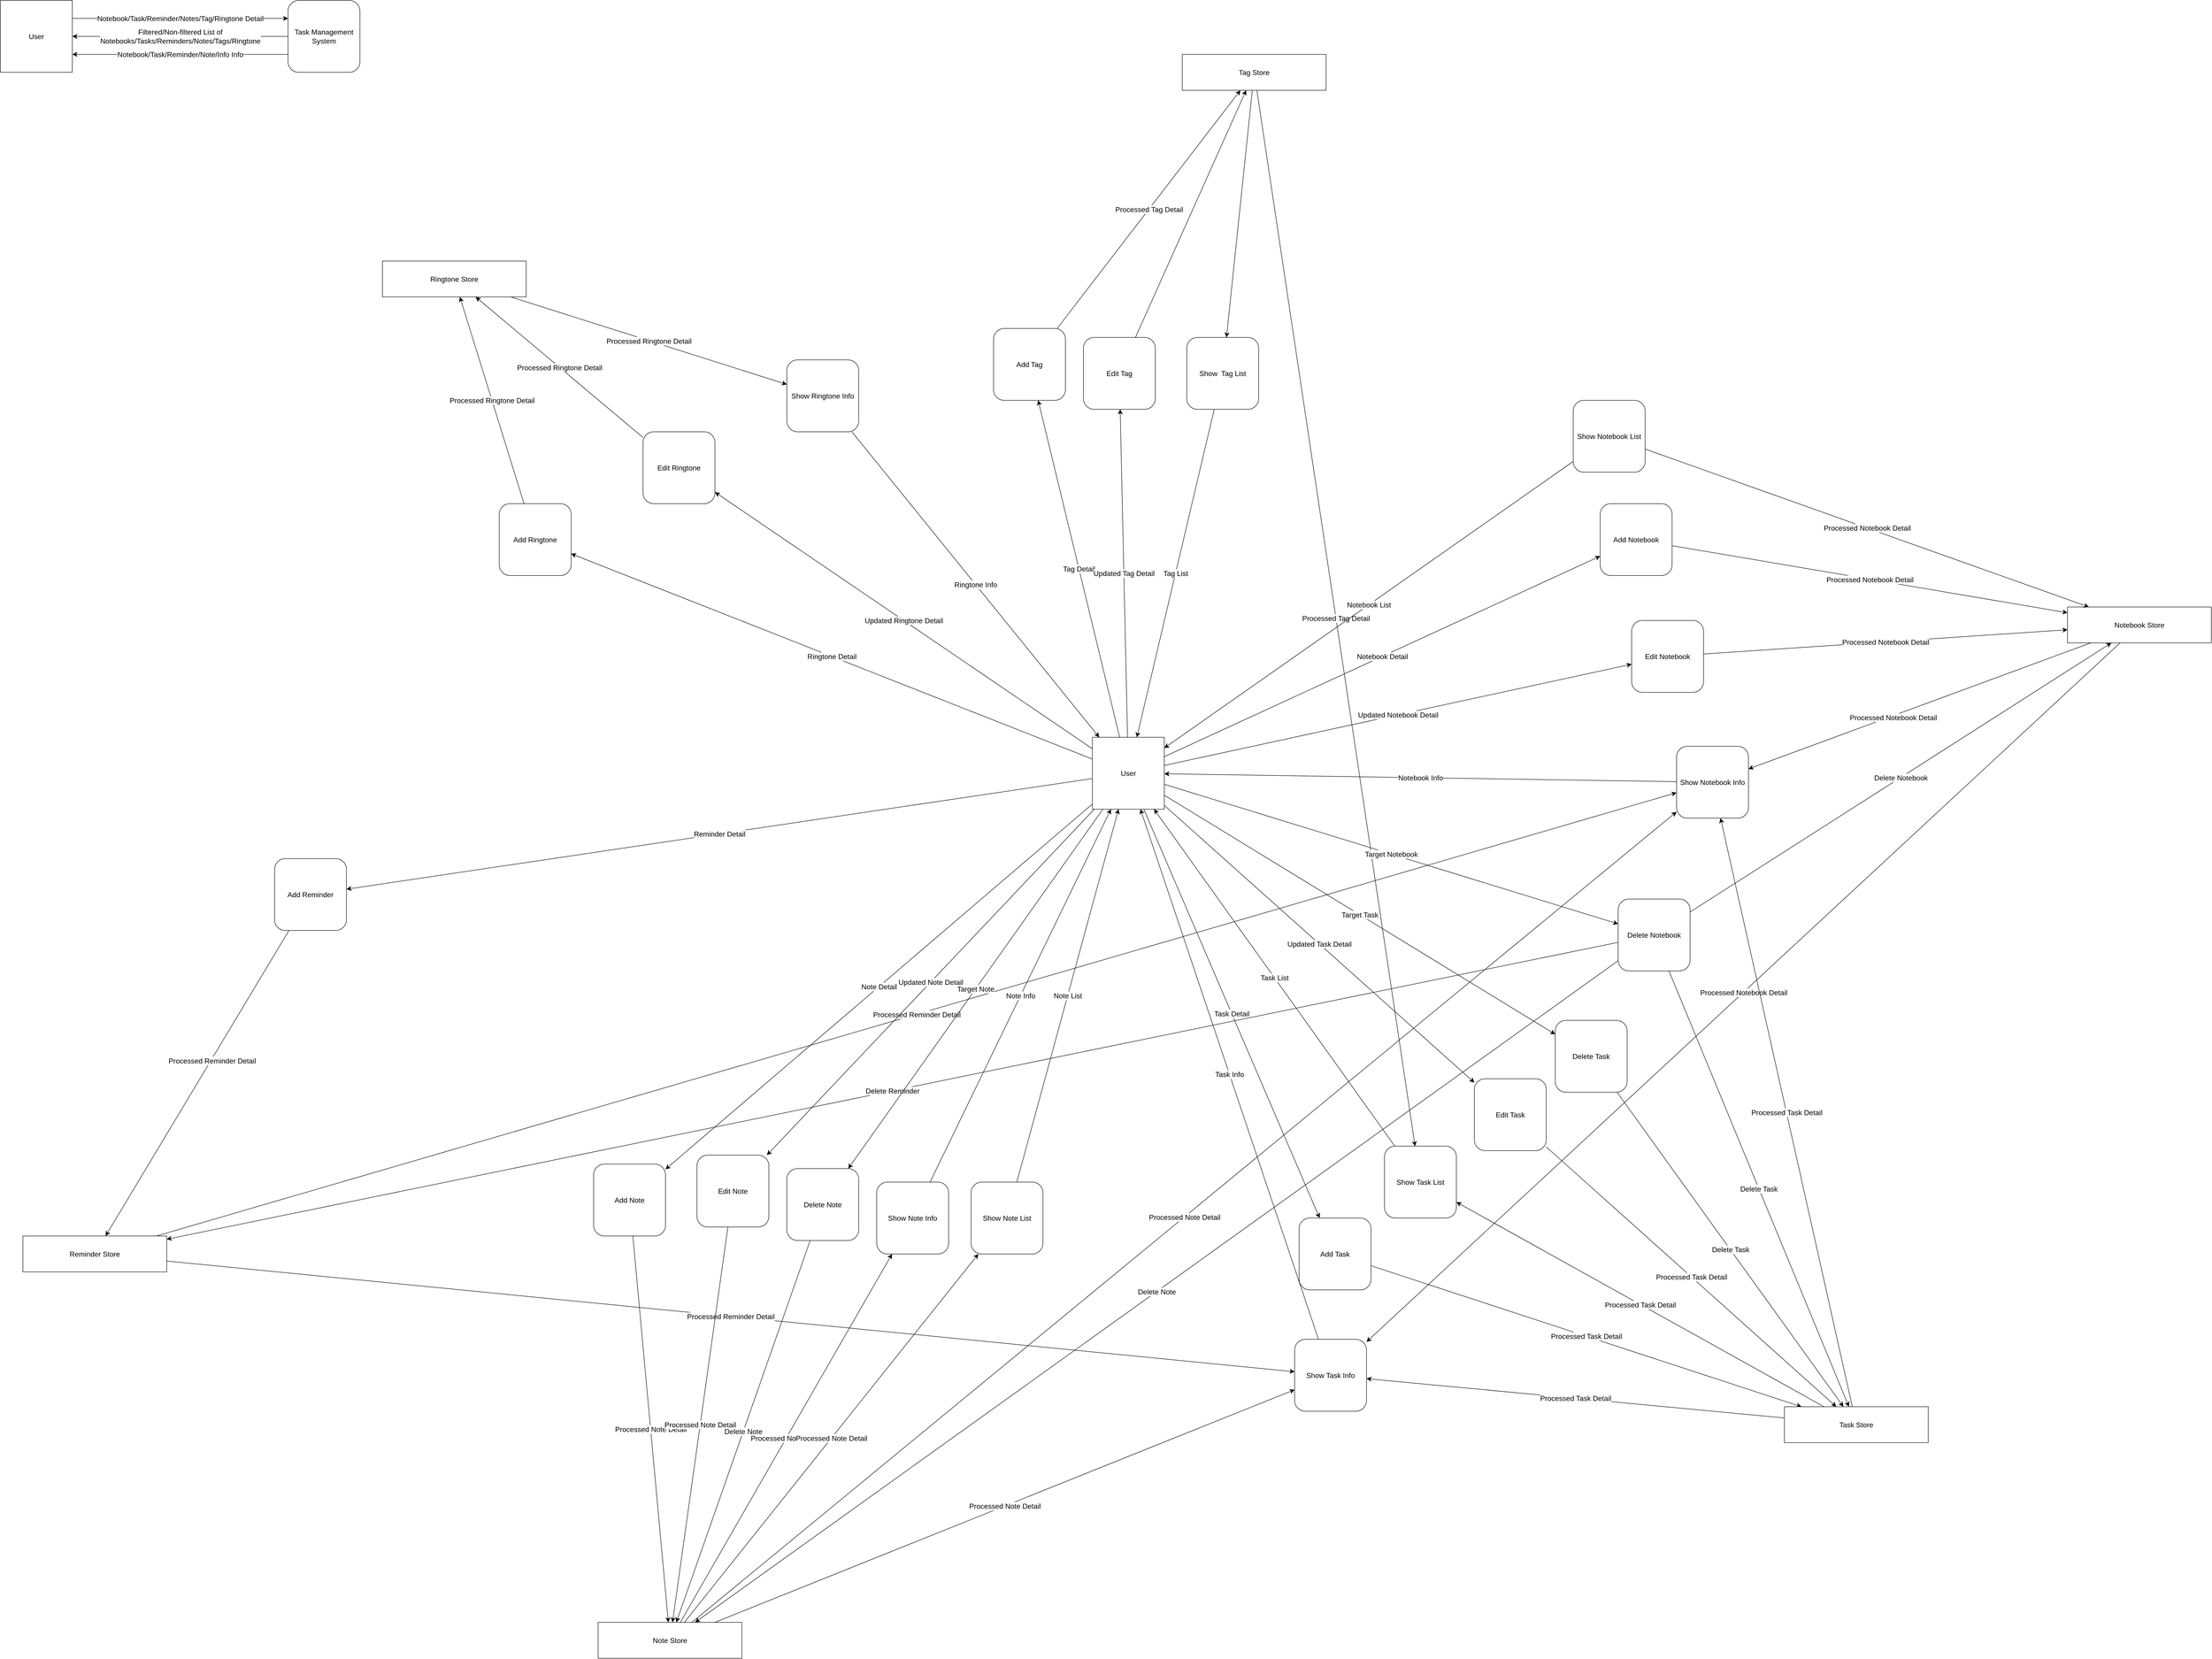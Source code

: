 <mxfile version="21.0.6" type="github">
  <diagram name="Page-1" id="8wNb66az-S5-MYoD6Dzn">
    <mxGraphModel dx="2963" dy="1729" grid="1" gridSize="10" guides="1" tooltips="1" connect="1" arrows="1" fold="1" page="1" pageScale="1" pageWidth="10000" pageHeight="10000" math="0" shadow="0">
      <root>
        <mxCell id="0" />
        <mxCell id="1" style="" parent="0" />
        <mxCell id="hY6Mu5wa5ivJoahVfjo8-3" value="User" style="whiteSpace=wrap;html=1;fontSize=16;imageAspect=1;" vertex="1" parent="1">
          <mxGeometry x="160" y="400" width="160" height="160" as="geometry" />
        </mxCell>
        <mxCell id="hY6Mu5wa5ivJoahVfjo8-4" value="Task Management System" style="whiteSpace=wrap;html=1;fontSize=16;imageAspect=1;absoluteArcSize=0;rounded=1;" vertex="1" parent="1">
          <mxGeometry x="800" y="400" width="160" height="160" as="geometry" />
        </mxCell>
        <mxCell id="hY6Mu5wa5ivJoahVfjo8-32" style="edgeStyle=none;rounded=0;orthogonalLoop=1;jettySize=auto;html=1;fontSize=12;startSize=8;endSize=8;entryX=0;entryY=0.25;entryDx=0;entryDy=0;exitX=1;exitY=0.25;exitDx=0;exitDy=0;" edge="1" parent="1" source="hY6Mu5wa5ivJoahVfjo8-3" target="hY6Mu5wa5ivJoahVfjo8-4">
          <mxGeometry relative="1" as="geometry">
            <mxPoint x="320" y="340" as="sourcePoint" />
            <mxPoint x="640" y="340" as="targetPoint" />
          </mxGeometry>
        </mxCell>
        <mxCell id="hY6Mu5wa5ivJoahVfjo8-33" value="Notebook/Task/Reminder/Notes/Tag/Ringtone Detail" style="edgeLabel;html=1;align=center;verticalAlign=middle;resizable=0;points=[];fontSize=16;" vertex="1" connectable="0" parent="hY6Mu5wa5ivJoahVfjo8-32">
          <mxGeometry relative="1" as="geometry">
            <mxPoint as="offset" />
          </mxGeometry>
        </mxCell>
        <mxCell id="hY6Mu5wa5ivJoahVfjo8-65" style="edgeStyle=none;rounded=0;orthogonalLoop=1;jettySize=auto;html=1;fontSize=12;startSize=8;endSize=8;exitX=0;exitY=0.5;exitDx=0;exitDy=0;entryX=1;entryY=0.5;entryDx=0;entryDy=0;" edge="1" parent="1" source="hY6Mu5wa5ivJoahVfjo8-4" target="hY6Mu5wa5ivJoahVfjo8-3">
          <mxGeometry relative="1" as="geometry">
            <mxPoint x="640" y="540" as="sourcePoint" />
            <mxPoint x="320" y="540" as="targetPoint" />
          </mxGeometry>
        </mxCell>
        <mxCell id="hY6Mu5wa5ivJoahVfjo8-66" value="Filtered/Non-filtered List of &lt;br&gt;Notebooks/Tasks/Reminders/Notes/Tags/Ringtone" style="edgeLabel;html=1;align=center;verticalAlign=middle;resizable=0;points=[];fontSize=16;" vertex="1" connectable="0" parent="hY6Mu5wa5ivJoahVfjo8-65">
          <mxGeometry relative="1" as="geometry">
            <mxPoint as="offset" />
          </mxGeometry>
        </mxCell>
        <mxCell id="hY6Mu5wa5ivJoahVfjo8-71" style="edgeStyle=none;rounded=0;orthogonalLoop=1;jettySize=auto;html=1;fontSize=12;startSize=8;endSize=8;exitX=0;exitY=0.75;exitDx=0;exitDy=0;entryX=1;entryY=0.75;entryDx=0;entryDy=0;" edge="1" parent="1" source="hY6Mu5wa5ivJoahVfjo8-4" target="hY6Mu5wa5ivJoahVfjo8-3">
          <mxGeometry relative="1" as="geometry">
            <mxPoint x="760" y="560" as="sourcePoint" />
            <mxPoint x="240" y="560" as="targetPoint" />
          </mxGeometry>
        </mxCell>
        <mxCell id="hY6Mu5wa5ivJoahVfjo8-72" value="Notebook/Task/Reminder/Note/Info Info" style="edgeLabel;html=1;align=center;verticalAlign=middle;resizable=0;points=[];fontSize=16;" vertex="1" connectable="0" parent="hY6Mu5wa5ivJoahVfjo8-71">
          <mxGeometry relative="1" as="geometry">
            <mxPoint as="offset" />
          </mxGeometry>
        </mxCell>
        <mxCell id="hY6Mu5wa5ivJoahVfjo8-129" style="edgeStyle=none;curved=1;rounded=0;orthogonalLoop=1;jettySize=auto;html=1;fontSize=12;startSize=8;endSize=8;" edge="1" parent="1" source="hY6Mu5wa5ivJoahVfjo8-73" target="hY6Mu5wa5ivJoahVfjo8-128">
          <mxGeometry relative="1" as="geometry" />
        </mxCell>
        <mxCell id="hY6Mu5wa5ivJoahVfjo8-133" value="Processed Notebook Detail" style="edgeLabel;html=1;align=center;verticalAlign=middle;resizable=0;points=[];fontSize=16;" vertex="1" connectable="0" parent="hY6Mu5wa5ivJoahVfjo8-129">
          <mxGeometry x="0.159" y="3" relative="1" as="geometry">
            <mxPoint as="offset" />
          </mxGeometry>
        </mxCell>
        <mxCell id="hY6Mu5wa5ivJoahVfjo8-139" style="edgeStyle=none;curved=1;rounded=0;orthogonalLoop=1;jettySize=auto;html=1;fontSize=12;startSize=8;endSize=8;" edge="1" parent="1" source="hY6Mu5wa5ivJoahVfjo8-73" target="hY6Mu5wa5ivJoahVfjo8-121">
          <mxGeometry relative="1" as="geometry" />
        </mxCell>
        <mxCell id="hY6Mu5wa5ivJoahVfjo8-140" value="Processed Notebook Detail" style="edgeLabel;html=1;align=center;verticalAlign=middle;resizable=0;points=[];fontSize=16;" vertex="1" connectable="0" parent="hY6Mu5wa5ivJoahVfjo8-139">
          <mxGeometry relative="1" as="geometry">
            <mxPoint as="offset" />
          </mxGeometry>
        </mxCell>
        <mxCell id="hY6Mu5wa5ivJoahVfjo8-73" value="Notebook Store" style="whiteSpace=wrap;html=1;fontSize=16;imageAspect=1;" vertex="1" parent="1">
          <mxGeometry x="4760" y="1750" width="320" height="80" as="geometry" />
        </mxCell>
        <mxCell id="hY6Mu5wa5ivJoahVfjo8-77" style="edgeStyle=none;curved=1;rounded=0;orthogonalLoop=1;jettySize=auto;html=1;fontSize=12;startSize=8;endSize=8;" edge="1" parent="1" source="hY6Mu5wa5ivJoahVfjo8-74" target="hY6Mu5wa5ivJoahVfjo8-76">
          <mxGeometry relative="1" as="geometry" />
        </mxCell>
        <mxCell id="hY6Mu5wa5ivJoahVfjo8-78" value="Notebook Detail" style="edgeLabel;html=1;align=center;verticalAlign=middle;resizable=0;points=[];fontSize=16;" vertex="1" connectable="0" parent="hY6Mu5wa5ivJoahVfjo8-77">
          <mxGeometry relative="1" as="geometry">
            <mxPoint as="offset" />
          </mxGeometry>
        </mxCell>
        <mxCell id="hY6Mu5wa5ivJoahVfjo8-86" style="edgeStyle=none;curved=1;rounded=0;orthogonalLoop=1;jettySize=auto;html=1;fontSize=12;startSize=8;endSize=8;" edge="1" parent="1" source="hY6Mu5wa5ivJoahVfjo8-74" target="hY6Mu5wa5ivJoahVfjo8-82">
          <mxGeometry relative="1" as="geometry" />
        </mxCell>
        <mxCell id="hY6Mu5wa5ivJoahVfjo8-87" value="Note Detail" style="edgeLabel;html=1;align=center;verticalAlign=middle;resizable=0;points=[];fontSize=16;" vertex="1" connectable="0" parent="hY6Mu5wa5ivJoahVfjo8-86">
          <mxGeometry relative="1" as="geometry">
            <mxPoint as="offset" />
          </mxGeometry>
        </mxCell>
        <mxCell id="hY6Mu5wa5ivJoahVfjo8-95" style="edgeStyle=none;curved=1;rounded=0;orthogonalLoop=1;jettySize=auto;html=1;fontSize=12;startSize=8;endSize=8;" edge="1" parent="1" source="hY6Mu5wa5ivJoahVfjo8-74" target="hY6Mu5wa5ivJoahVfjo8-92">
          <mxGeometry relative="1" as="geometry" />
        </mxCell>
        <mxCell id="hY6Mu5wa5ivJoahVfjo8-96" value="Task Detail" style="edgeLabel;html=1;align=center;verticalAlign=middle;resizable=0;points=[];fontSize=16;" vertex="1" connectable="0" parent="hY6Mu5wa5ivJoahVfjo8-95">
          <mxGeometry relative="1" as="geometry">
            <mxPoint as="offset" />
          </mxGeometry>
        </mxCell>
        <mxCell id="hY6Mu5wa5ivJoahVfjo8-97" style="edgeStyle=none;curved=1;rounded=0;orthogonalLoop=1;jettySize=auto;html=1;fontSize=12;startSize=8;endSize=8;" edge="1" parent="1" source="hY6Mu5wa5ivJoahVfjo8-74" target="hY6Mu5wa5ivJoahVfjo8-93">
          <mxGeometry relative="1" as="geometry" />
        </mxCell>
        <mxCell id="hY6Mu5wa5ivJoahVfjo8-98" value="Reminder Detail" style="edgeLabel;html=1;align=center;verticalAlign=middle;resizable=0;points=[];fontSize=16;" vertex="1" connectable="0" parent="hY6Mu5wa5ivJoahVfjo8-97">
          <mxGeometry relative="1" as="geometry">
            <mxPoint as="offset" />
          </mxGeometry>
        </mxCell>
        <mxCell id="hY6Mu5wa5ivJoahVfjo8-99" style="edgeStyle=none;curved=1;rounded=0;orthogonalLoop=1;jettySize=auto;html=1;fontSize=12;startSize=8;endSize=8;" edge="1" parent="1" source="hY6Mu5wa5ivJoahVfjo8-74" target="hY6Mu5wa5ivJoahVfjo8-94">
          <mxGeometry relative="1" as="geometry" />
        </mxCell>
        <mxCell id="hY6Mu5wa5ivJoahVfjo8-102" value="Tag Detail" style="edgeLabel;html=1;align=center;verticalAlign=middle;resizable=0;points=[];fontSize=16;" vertex="1" connectable="0" parent="hY6Mu5wa5ivJoahVfjo8-99">
          <mxGeometry relative="1" as="geometry">
            <mxPoint as="offset" />
          </mxGeometry>
        </mxCell>
        <mxCell id="hY6Mu5wa5ivJoahVfjo8-142" style="edgeStyle=none;curved=1;rounded=0;orthogonalLoop=1;jettySize=auto;html=1;fontSize=12;startSize=8;endSize=8;" edge="1" parent="1" source="hY6Mu5wa5ivJoahVfjo8-74" target="hY6Mu5wa5ivJoahVfjo8-141">
          <mxGeometry relative="1" as="geometry" />
        </mxCell>
        <mxCell id="hY6Mu5wa5ivJoahVfjo8-143" value="Ringtone Detail" style="edgeLabel;html=1;align=center;verticalAlign=middle;resizable=0;points=[];fontSize=16;" vertex="1" connectable="0" parent="hY6Mu5wa5ivJoahVfjo8-142">
          <mxGeometry relative="1" as="geometry">
            <mxPoint as="offset" />
          </mxGeometry>
        </mxCell>
        <mxCell id="hY6Mu5wa5ivJoahVfjo8-148" style="edgeStyle=none;curved=1;rounded=0;orthogonalLoop=1;jettySize=auto;html=1;fontSize=12;startSize=8;endSize=8;" edge="1" parent="1" source="hY6Mu5wa5ivJoahVfjo8-74" target="hY6Mu5wa5ivJoahVfjo8-147">
          <mxGeometry relative="1" as="geometry" />
        </mxCell>
        <mxCell id="hY6Mu5wa5ivJoahVfjo8-150" value="Updated Ringtone Detail" style="edgeLabel;html=1;align=center;verticalAlign=middle;resizable=0;points=[];fontSize=16;" vertex="1" connectable="0" parent="hY6Mu5wa5ivJoahVfjo8-148">
          <mxGeometry relative="1" as="geometry">
            <mxPoint as="offset" />
          </mxGeometry>
        </mxCell>
        <mxCell id="hY6Mu5wa5ivJoahVfjo8-163" style="edgeStyle=none;curved=1;rounded=0;orthogonalLoop=1;jettySize=auto;html=1;fontSize=12;startSize=8;endSize=8;" edge="1" parent="1" source="hY6Mu5wa5ivJoahVfjo8-74" target="hY6Mu5wa5ivJoahVfjo8-162">
          <mxGeometry relative="1" as="geometry" />
        </mxCell>
        <mxCell id="hY6Mu5wa5ivJoahVfjo8-165" value="Updated Tag Detail" style="edgeLabel;html=1;align=center;verticalAlign=middle;resizable=0;points=[];fontSize=16;" vertex="1" connectable="0" parent="hY6Mu5wa5ivJoahVfjo8-163">
          <mxGeometry relative="1" as="geometry">
            <mxPoint as="offset" />
          </mxGeometry>
        </mxCell>
        <mxCell id="hY6Mu5wa5ivJoahVfjo8-171" style="edgeStyle=none;curved=1;rounded=0;orthogonalLoop=1;jettySize=auto;html=1;fontSize=12;startSize=8;endSize=8;" edge="1" parent="1" source="hY6Mu5wa5ivJoahVfjo8-74" target="hY6Mu5wa5ivJoahVfjo8-170">
          <mxGeometry relative="1" as="geometry" />
        </mxCell>
        <mxCell id="hY6Mu5wa5ivJoahVfjo8-172" value="Updated Notebook Detail" style="edgeLabel;html=1;align=center;verticalAlign=middle;resizable=0;points=[];fontSize=16;" vertex="1" connectable="0" parent="hY6Mu5wa5ivJoahVfjo8-171">
          <mxGeometry relative="1" as="geometry">
            <mxPoint as="offset" />
          </mxGeometry>
        </mxCell>
        <mxCell id="hY6Mu5wa5ivJoahVfjo8-74" value="User" style="whiteSpace=wrap;html=1;fontSize=16;imageAspect=1;" vertex="1" parent="1">
          <mxGeometry x="2590" y="2040" width="160" height="160" as="geometry" />
        </mxCell>
        <mxCell id="hY6Mu5wa5ivJoahVfjo8-80" style="edgeStyle=none;curved=1;rounded=0;orthogonalLoop=1;jettySize=auto;html=1;fontSize=12;startSize=8;endSize=8;" edge="1" parent="1" source="hY6Mu5wa5ivJoahVfjo8-76" target="hY6Mu5wa5ivJoahVfjo8-73">
          <mxGeometry relative="1" as="geometry" />
        </mxCell>
        <mxCell id="hY6Mu5wa5ivJoahVfjo8-81" value="Processed Notebook Detail" style="edgeLabel;html=1;align=center;verticalAlign=middle;resizable=0;points=[];fontSize=16;" vertex="1" connectable="0" parent="hY6Mu5wa5ivJoahVfjo8-80">
          <mxGeometry relative="1" as="geometry">
            <mxPoint as="offset" />
          </mxGeometry>
        </mxCell>
        <mxCell id="hY6Mu5wa5ivJoahVfjo8-76" value="Add Notebook" style="whiteSpace=wrap;html=1;fontSize=16;imageAspect=1;absoluteArcSize=0;rounded=1;" vertex="1" parent="1">
          <mxGeometry x="3720" y="1520" width="160" height="160" as="geometry" />
        </mxCell>
        <mxCell id="hY6Mu5wa5ivJoahVfjo8-91" style="edgeStyle=none;curved=1;rounded=0;orthogonalLoop=1;jettySize=auto;html=1;fontSize=12;startSize=8;endSize=8;" edge="1" parent="1" source="hY6Mu5wa5ivJoahVfjo8-82" target="hY6Mu5wa5ivJoahVfjo8-90">
          <mxGeometry relative="1" as="geometry" />
        </mxCell>
        <mxCell id="hY6Mu5wa5ivJoahVfjo8-103" value="Processed Note Detail" style="edgeLabel;html=1;align=center;verticalAlign=middle;resizable=0;points=[];fontSize=16;" vertex="1" connectable="0" parent="hY6Mu5wa5ivJoahVfjo8-91">
          <mxGeometry relative="1" as="geometry">
            <mxPoint as="offset" />
          </mxGeometry>
        </mxCell>
        <mxCell id="hY6Mu5wa5ivJoahVfjo8-82" value="Add Note" style="whiteSpace=wrap;html=1;fontSize=16;imageAspect=1;absoluteArcSize=0;rounded=1;" vertex="1" parent="1">
          <mxGeometry x="1480" y="2990" width="160" height="160" as="geometry" />
        </mxCell>
        <mxCell id="hY6Mu5wa5ivJoahVfjo8-134" style="edgeStyle=none;curved=1;rounded=0;orthogonalLoop=1;jettySize=auto;html=1;fontSize=12;startSize=8;endSize=8;" edge="1" parent="1" source="hY6Mu5wa5ivJoahVfjo8-90" target="hY6Mu5wa5ivJoahVfjo8-121">
          <mxGeometry relative="1" as="geometry" />
        </mxCell>
        <mxCell id="hY6Mu5wa5ivJoahVfjo8-138" value="Processed Note Detail" style="edgeLabel;html=1;align=center;verticalAlign=middle;resizable=0;points=[];fontSize=16;" vertex="1" connectable="0" parent="hY6Mu5wa5ivJoahVfjo8-134">
          <mxGeometry relative="1" as="geometry">
            <mxPoint as="offset" />
          </mxGeometry>
        </mxCell>
        <mxCell id="hY6Mu5wa5ivJoahVfjo8-90" value="Note Store" style="whiteSpace=wrap;html=1;fontSize=16;imageAspect=1;" vertex="1" parent="1">
          <mxGeometry x="1490" y="4010" width="320" height="80" as="geometry" />
        </mxCell>
        <mxCell id="hY6Mu5wa5ivJoahVfjo8-105" style="edgeStyle=none;curved=1;rounded=0;orthogonalLoop=1;jettySize=auto;html=1;fontSize=12;startSize=8;endSize=8;" edge="1" parent="1" source="hY6Mu5wa5ivJoahVfjo8-92" target="hY6Mu5wa5ivJoahVfjo8-104">
          <mxGeometry relative="1" as="geometry" />
        </mxCell>
        <mxCell id="hY6Mu5wa5ivJoahVfjo8-106" value="Processed Task Detail" style="edgeLabel;html=1;align=center;verticalAlign=middle;resizable=0;points=[];fontSize=16;" vertex="1" connectable="0" parent="hY6Mu5wa5ivJoahVfjo8-105">
          <mxGeometry relative="1" as="geometry">
            <mxPoint as="offset" />
          </mxGeometry>
        </mxCell>
        <mxCell id="hY6Mu5wa5ivJoahVfjo8-92" value="Add Task" style="whiteSpace=wrap;html=1;fontSize=16;imageAspect=1;absoluteArcSize=0;rounded=1;" vertex="1" parent="1">
          <mxGeometry x="3050" y="3110" width="160" height="160" as="geometry" />
        </mxCell>
        <mxCell id="hY6Mu5wa5ivJoahVfjo8-108" style="edgeStyle=none;curved=1;rounded=0;orthogonalLoop=1;jettySize=auto;html=1;fontSize=12;startSize=8;endSize=8;" edge="1" parent="1" source="hY6Mu5wa5ivJoahVfjo8-93" target="hY6Mu5wa5ivJoahVfjo8-107">
          <mxGeometry relative="1" as="geometry" />
        </mxCell>
        <mxCell id="hY6Mu5wa5ivJoahVfjo8-110" value="Processed Reminder Detail" style="edgeLabel;html=1;align=center;verticalAlign=middle;resizable=0;points=[];fontSize=16;" vertex="1" connectable="0" parent="hY6Mu5wa5ivJoahVfjo8-108">
          <mxGeometry x="-0.151" y="2" relative="1" as="geometry">
            <mxPoint as="offset" />
          </mxGeometry>
        </mxCell>
        <mxCell id="hY6Mu5wa5ivJoahVfjo8-93" value="Add Reminder" style="whiteSpace=wrap;html=1;fontSize=16;imageAspect=1;absoluteArcSize=0;rounded=1;" vertex="1" parent="1">
          <mxGeometry x="770" y="2310" width="160" height="160" as="geometry" />
        </mxCell>
        <mxCell id="hY6Mu5wa5ivJoahVfjo8-113" style="edgeStyle=none;curved=1;rounded=0;orthogonalLoop=1;jettySize=auto;html=1;fontSize=12;startSize=8;endSize=8;" edge="1" parent="1" source="hY6Mu5wa5ivJoahVfjo8-94" target="hY6Mu5wa5ivJoahVfjo8-112">
          <mxGeometry relative="1" as="geometry" />
        </mxCell>
        <mxCell id="hY6Mu5wa5ivJoahVfjo8-114" value="Processed Tag Detail" style="edgeLabel;html=1;align=center;verticalAlign=middle;resizable=0;points=[];fontSize=16;" vertex="1" connectable="0" parent="hY6Mu5wa5ivJoahVfjo8-113">
          <mxGeometry relative="1" as="geometry">
            <mxPoint as="offset" />
          </mxGeometry>
        </mxCell>
        <mxCell id="hY6Mu5wa5ivJoahVfjo8-94" value="Add Tag" style="whiteSpace=wrap;html=1;fontSize=16;imageAspect=1;absoluteArcSize=0;rounded=1;" vertex="1" parent="1">
          <mxGeometry x="2370" y="1130" width="160" height="160" as="geometry" />
        </mxCell>
        <mxCell id="hY6Mu5wa5ivJoahVfjo8-116" style="edgeStyle=none;curved=1;rounded=0;orthogonalLoop=1;jettySize=auto;html=1;fontSize=12;startSize=8;endSize=8;" edge="1" parent="1" source="hY6Mu5wa5ivJoahVfjo8-104" target="hY6Mu5wa5ivJoahVfjo8-115">
          <mxGeometry relative="1" as="geometry" />
        </mxCell>
        <mxCell id="hY6Mu5wa5ivJoahVfjo8-118" value="Processed Task Detail" style="edgeLabel;html=1;align=center;verticalAlign=middle;resizable=0;points=[];fontSize=16;" vertex="1" connectable="0" parent="hY6Mu5wa5ivJoahVfjo8-116">
          <mxGeometry relative="1" as="geometry">
            <mxPoint as="offset" />
          </mxGeometry>
        </mxCell>
        <mxCell id="hY6Mu5wa5ivJoahVfjo8-122" style="edgeStyle=none;curved=1;rounded=0;orthogonalLoop=1;jettySize=auto;html=1;fontSize=12;startSize=8;endSize=8;" edge="1" parent="1" source="hY6Mu5wa5ivJoahVfjo8-104" target="hY6Mu5wa5ivJoahVfjo8-121">
          <mxGeometry relative="1" as="geometry" />
        </mxCell>
        <mxCell id="hY6Mu5wa5ivJoahVfjo8-125" value="Processed Task Detail" style="edgeLabel;html=1;align=center;verticalAlign=middle;resizable=0;points=[];fontSize=16;" vertex="1" connectable="0" parent="hY6Mu5wa5ivJoahVfjo8-122">
          <mxGeometry relative="1" as="geometry">
            <mxPoint as="offset" />
          </mxGeometry>
        </mxCell>
        <mxCell id="hY6Mu5wa5ivJoahVfjo8-104" value="Task Store" style="whiteSpace=wrap;html=1;fontSize=16;imageAspect=1;" vertex="1" parent="1">
          <mxGeometry x="4130" y="3530" width="320" height="80" as="geometry" />
        </mxCell>
        <mxCell id="hY6Mu5wa5ivJoahVfjo8-135" style="edgeStyle=none;curved=1;rounded=0;orthogonalLoop=1;jettySize=auto;html=1;fontSize=12;startSize=8;endSize=8;" edge="1" parent="1" source="hY6Mu5wa5ivJoahVfjo8-107" target="hY6Mu5wa5ivJoahVfjo8-121">
          <mxGeometry relative="1" as="geometry" />
        </mxCell>
        <mxCell id="hY6Mu5wa5ivJoahVfjo8-137" value="Processed Reminder Detail" style="edgeLabel;html=1;align=center;verticalAlign=middle;resizable=0;points=[];fontSize=16;" vertex="1" connectable="0" parent="hY6Mu5wa5ivJoahVfjo8-135">
          <mxGeometry relative="1" as="geometry">
            <mxPoint as="offset" />
          </mxGeometry>
        </mxCell>
        <mxCell id="hY6Mu5wa5ivJoahVfjo8-107" value="Reminder Store" style="whiteSpace=wrap;html=1;fontSize=16;imageAspect=1;" vertex="1" parent="1">
          <mxGeometry x="210" y="3150" width="320" height="80" as="geometry" />
        </mxCell>
        <mxCell id="hY6Mu5wa5ivJoahVfjo8-126" style="edgeStyle=none;curved=1;rounded=0;orthogonalLoop=1;jettySize=auto;html=1;fontSize=12;startSize=8;endSize=8;" edge="1" parent="1" source="hY6Mu5wa5ivJoahVfjo8-112" target="hY6Mu5wa5ivJoahVfjo8-115">
          <mxGeometry relative="1" as="geometry" />
        </mxCell>
        <mxCell id="hY6Mu5wa5ivJoahVfjo8-127" value="Processed Tag Detail" style="edgeLabel;html=1;align=center;verticalAlign=middle;resizable=0;points=[];fontSize=16;" vertex="1" connectable="0" parent="hY6Mu5wa5ivJoahVfjo8-126">
          <mxGeometry relative="1" as="geometry">
            <mxPoint as="offset" />
          </mxGeometry>
        </mxCell>
        <mxCell id="hY6Mu5wa5ivJoahVfjo8-167" style="edgeStyle=none;curved=1;rounded=0;orthogonalLoop=1;jettySize=auto;html=1;fontSize=12;startSize=8;endSize=8;" edge="1" parent="1" source="hY6Mu5wa5ivJoahVfjo8-112" target="hY6Mu5wa5ivJoahVfjo8-166">
          <mxGeometry relative="1" as="geometry" />
        </mxCell>
        <mxCell id="hY6Mu5wa5ivJoahVfjo8-112" value="Tag Store" style="whiteSpace=wrap;html=1;fontSize=16;imageAspect=1;" vertex="1" parent="1">
          <mxGeometry x="2790" y="520" width="320" height="80" as="geometry" />
        </mxCell>
        <mxCell id="hY6Mu5wa5ivJoahVfjo8-119" style="edgeStyle=none;curved=1;rounded=0;orthogonalLoop=1;jettySize=auto;html=1;fontSize=12;startSize=8;endSize=8;" edge="1" parent="1" source="hY6Mu5wa5ivJoahVfjo8-115" target="hY6Mu5wa5ivJoahVfjo8-74">
          <mxGeometry relative="1" as="geometry" />
        </mxCell>
        <mxCell id="hY6Mu5wa5ivJoahVfjo8-120" value="Task List" style="edgeLabel;html=1;align=center;verticalAlign=middle;resizable=0;points=[];fontSize=16;" vertex="1" connectable="0" parent="hY6Mu5wa5ivJoahVfjo8-119">
          <mxGeometry relative="1" as="geometry">
            <mxPoint as="offset" />
          </mxGeometry>
        </mxCell>
        <mxCell id="hY6Mu5wa5ivJoahVfjo8-115" value="Show Task List" style="whiteSpace=wrap;html=1;fontSize=16;imageAspect=1;absoluteArcSize=0;rounded=1;" vertex="1" parent="1">
          <mxGeometry x="3240" y="2950" width="160" height="160" as="geometry" />
        </mxCell>
        <mxCell id="hY6Mu5wa5ivJoahVfjo8-123" style="edgeStyle=none;curved=1;rounded=0;orthogonalLoop=1;jettySize=auto;html=1;fontSize=12;startSize=8;endSize=8;" edge="1" parent="1" source="hY6Mu5wa5ivJoahVfjo8-121" target="hY6Mu5wa5ivJoahVfjo8-74">
          <mxGeometry relative="1" as="geometry" />
        </mxCell>
        <mxCell id="hY6Mu5wa5ivJoahVfjo8-124" value="Task Info" style="edgeLabel;html=1;align=center;verticalAlign=middle;resizable=0;points=[];fontSize=16;" vertex="1" connectable="0" parent="hY6Mu5wa5ivJoahVfjo8-123">
          <mxGeometry relative="1" as="geometry">
            <mxPoint as="offset" />
          </mxGeometry>
        </mxCell>
        <mxCell id="hY6Mu5wa5ivJoahVfjo8-121" value="Show Task Info" style="whiteSpace=wrap;html=1;fontSize=16;imageAspect=1;absoluteArcSize=0;rounded=1;" vertex="1" parent="1">
          <mxGeometry x="3040" y="3380" width="160" height="160" as="geometry" />
        </mxCell>
        <mxCell id="hY6Mu5wa5ivJoahVfjo8-130" style="edgeStyle=none;curved=1;rounded=0;orthogonalLoop=1;jettySize=auto;html=1;fontSize=12;startSize=8;endSize=8;" edge="1" parent="1" source="hY6Mu5wa5ivJoahVfjo8-128" target="hY6Mu5wa5ivJoahVfjo8-74">
          <mxGeometry relative="1" as="geometry" />
        </mxCell>
        <mxCell id="hY6Mu5wa5ivJoahVfjo8-132" value="Notebook Info" style="edgeLabel;html=1;align=center;verticalAlign=middle;resizable=0;points=[];fontSize=16;" vertex="1" connectable="0" parent="hY6Mu5wa5ivJoahVfjo8-130">
          <mxGeometry relative="1" as="geometry">
            <mxPoint as="offset" />
          </mxGeometry>
        </mxCell>
        <mxCell id="hY6Mu5wa5ivJoahVfjo8-128" value="Show Notebook Info" style="whiteSpace=wrap;html=1;fontSize=16;imageAspect=1;absoluteArcSize=0;rounded=1;" vertex="1" parent="1">
          <mxGeometry x="3890" y="2060" width="160" height="160" as="geometry" />
        </mxCell>
        <mxCell id="hY6Mu5wa5ivJoahVfjo8-145" style="edgeStyle=none;curved=1;rounded=0;orthogonalLoop=1;jettySize=auto;html=1;fontSize=12;startSize=8;endSize=8;" edge="1" parent="1" source="hY6Mu5wa5ivJoahVfjo8-141" target="hY6Mu5wa5ivJoahVfjo8-144">
          <mxGeometry relative="1" as="geometry" />
        </mxCell>
        <mxCell id="hY6Mu5wa5ivJoahVfjo8-146" value="Processed Ringtone Detail" style="edgeLabel;html=1;align=center;verticalAlign=middle;resizable=0;points=[];fontSize=16;" vertex="1" connectable="0" parent="hY6Mu5wa5ivJoahVfjo8-145">
          <mxGeometry relative="1" as="geometry">
            <mxPoint as="offset" />
          </mxGeometry>
        </mxCell>
        <mxCell id="hY6Mu5wa5ivJoahVfjo8-141" value="Add Ringtone" style="whiteSpace=wrap;html=1;fontSize=16;imageAspect=1;absoluteArcSize=0;rounded=1;" vertex="1" parent="1">
          <mxGeometry x="1270" y="1520" width="160" height="160" as="geometry" />
        </mxCell>
        <mxCell id="hY6Mu5wa5ivJoahVfjo8-156" style="edgeStyle=none;curved=1;rounded=0;orthogonalLoop=1;jettySize=auto;html=1;fontSize=12;startSize=8;endSize=8;" edge="1" parent="1" source="hY6Mu5wa5ivJoahVfjo8-144" target="hY6Mu5wa5ivJoahVfjo8-152">
          <mxGeometry relative="1" as="geometry" />
        </mxCell>
        <mxCell id="hY6Mu5wa5ivJoahVfjo8-157" value="Processed Ringtone Detail" style="edgeLabel;html=1;align=center;verticalAlign=middle;resizable=0;points=[];fontSize=16;" vertex="1" connectable="0" parent="hY6Mu5wa5ivJoahVfjo8-156">
          <mxGeometry relative="1" as="geometry">
            <mxPoint as="offset" />
          </mxGeometry>
        </mxCell>
        <mxCell id="hY6Mu5wa5ivJoahVfjo8-144" value="Ringtone Store" style="whiteSpace=wrap;html=1;fontSize=16;imageAspect=1;" vertex="1" parent="1">
          <mxGeometry x="1010" y="980" width="320" height="80" as="geometry" />
        </mxCell>
        <mxCell id="hY6Mu5wa5ivJoahVfjo8-149" style="edgeStyle=none;curved=1;rounded=0;orthogonalLoop=1;jettySize=auto;html=1;fontSize=12;startSize=8;endSize=8;" edge="1" parent="1" source="hY6Mu5wa5ivJoahVfjo8-147" target="hY6Mu5wa5ivJoahVfjo8-144">
          <mxGeometry relative="1" as="geometry" />
        </mxCell>
        <mxCell id="hY6Mu5wa5ivJoahVfjo8-151" value="Processed Ringtone Detail" style="edgeLabel;html=1;align=center;verticalAlign=middle;resizable=0;points=[];fontSize=16;" vertex="1" connectable="0" parent="hY6Mu5wa5ivJoahVfjo8-149">
          <mxGeometry relative="1" as="geometry">
            <mxPoint as="offset" />
          </mxGeometry>
        </mxCell>
        <mxCell id="hY6Mu5wa5ivJoahVfjo8-147" value="Edit Ringtone" style="whiteSpace=wrap;html=1;fontSize=16;imageAspect=1;absoluteArcSize=0;rounded=1;" vertex="1" parent="1">
          <mxGeometry x="1590" y="1360" width="160" height="160" as="geometry" />
        </mxCell>
        <mxCell id="hY6Mu5wa5ivJoahVfjo8-158" style="edgeStyle=none;curved=1;rounded=0;orthogonalLoop=1;jettySize=auto;html=1;fontSize=12;startSize=8;endSize=8;" edge="1" parent="1" source="hY6Mu5wa5ivJoahVfjo8-152" target="hY6Mu5wa5ivJoahVfjo8-74">
          <mxGeometry relative="1" as="geometry" />
        </mxCell>
        <mxCell id="hY6Mu5wa5ivJoahVfjo8-159" value="Ringtone Info" style="edgeLabel;html=1;align=center;verticalAlign=middle;resizable=0;points=[];fontSize=16;" vertex="1" connectable="0" parent="hY6Mu5wa5ivJoahVfjo8-158">
          <mxGeometry relative="1" as="geometry">
            <mxPoint as="offset" />
          </mxGeometry>
        </mxCell>
        <mxCell id="hY6Mu5wa5ivJoahVfjo8-152" value="Show Ringtone Info" style="whiteSpace=wrap;html=1;fontSize=16;imageAspect=1;absoluteArcSize=0;rounded=1;" vertex="1" parent="1">
          <mxGeometry x="1910" y="1200" width="160" height="160" as="geometry" />
        </mxCell>
        <mxCell id="hY6Mu5wa5ivJoahVfjo8-160" style="edgeStyle=none;curved=1;rounded=0;orthogonalLoop=1;jettySize=auto;html=1;exitX=0.5;exitY=1;exitDx=0;exitDy=0;fontSize=12;startSize=8;endSize=8;" edge="1" parent="1" source="hY6Mu5wa5ivJoahVfjo8-152" target="hY6Mu5wa5ivJoahVfjo8-152">
          <mxGeometry relative="1" as="geometry" />
        </mxCell>
        <mxCell id="hY6Mu5wa5ivJoahVfjo8-164" style="edgeStyle=none;curved=1;rounded=0;orthogonalLoop=1;jettySize=auto;html=1;fontSize=12;startSize=8;endSize=8;" edge="1" parent="1" source="hY6Mu5wa5ivJoahVfjo8-162" target="hY6Mu5wa5ivJoahVfjo8-112">
          <mxGeometry relative="1" as="geometry" />
        </mxCell>
        <mxCell id="hY6Mu5wa5ivJoahVfjo8-162" value="Edit Tag" style="whiteSpace=wrap;html=1;fontSize=16;imageAspect=1;absoluteArcSize=0;rounded=1;" vertex="1" parent="1">
          <mxGeometry x="2570" y="1150" width="160" height="160" as="geometry" />
        </mxCell>
        <mxCell id="hY6Mu5wa5ivJoahVfjo8-168" style="edgeStyle=none;curved=1;rounded=0;orthogonalLoop=1;jettySize=auto;html=1;fontSize=12;startSize=8;endSize=8;" edge="1" parent="1" source="hY6Mu5wa5ivJoahVfjo8-166" target="hY6Mu5wa5ivJoahVfjo8-74">
          <mxGeometry relative="1" as="geometry" />
        </mxCell>
        <mxCell id="hY6Mu5wa5ivJoahVfjo8-169" value="Tag List" style="edgeLabel;html=1;align=center;verticalAlign=middle;resizable=0;points=[];fontSize=16;" vertex="1" connectable="0" parent="hY6Mu5wa5ivJoahVfjo8-168">
          <mxGeometry relative="1" as="geometry">
            <mxPoint as="offset" />
          </mxGeometry>
        </mxCell>
        <mxCell id="hY6Mu5wa5ivJoahVfjo8-166" value="Show&amp;nbsp; Tag List" style="whiteSpace=wrap;html=1;fontSize=16;imageAspect=1;absoluteArcSize=0;rounded=1;" vertex="1" parent="1">
          <mxGeometry x="2800" y="1150" width="160" height="160" as="geometry" />
        </mxCell>
        <mxCell id="hY6Mu5wa5ivJoahVfjo8-170" value="Edit Notebook" style="whiteSpace=wrap;html=1;fontSize=16;imageAspect=1;absoluteArcSize=0;rounded=1;" vertex="1" parent="1">
          <mxGeometry x="3790" y="1780" width="160" height="160" as="geometry" />
        </mxCell>
        <mxCell id="hY6Mu5wa5ivJoahVfjo8-176" style="edgeStyle=none;curved=1;rounded=0;orthogonalLoop=1;jettySize=auto;html=1;fontSize=12;startSize=8;endSize=8;" edge="1" parent="1" source="hY6Mu5wa5ivJoahVfjo8-170" target="hY6Mu5wa5ivJoahVfjo8-73">
          <mxGeometry relative="1" as="geometry">
            <mxPoint x="3900" y="1707" as="sourcePoint" />
            <mxPoint x="4770" y="1786" as="targetPoint" />
          </mxGeometry>
        </mxCell>
        <mxCell id="hY6Mu5wa5ivJoahVfjo8-177" value="Processed Notebook Detail" style="edgeLabel;html=1;align=center;verticalAlign=middle;resizable=0;points=[];fontSize=16;" vertex="1" connectable="0" parent="hY6Mu5wa5ivJoahVfjo8-176">
          <mxGeometry relative="1" as="geometry">
            <mxPoint as="offset" />
          </mxGeometry>
        </mxCell>
        <mxCell id="hY6Mu5wa5ivJoahVfjo8-182" style="edgeStyle=none;curved=1;rounded=0;orthogonalLoop=1;jettySize=auto;html=1;fontSize=12;startSize=8;endSize=8;" edge="1" parent="1" source="hY6Mu5wa5ivJoahVfjo8-104" target="hY6Mu5wa5ivJoahVfjo8-128">
          <mxGeometry relative="1" as="geometry">
            <mxPoint x="4293" y="3540" as="sourcePoint" />
            <mxPoint x="4410" y="2140" as="targetPoint" />
          </mxGeometry>
        </mxCell>
        <mxCell id="hY6Mu5wa5ivJoahVfjo8-183" value="Processed Task Detail" style="edgeLabel;html=1;align=center;verticalAlign=middle;resizable=0;points=[];fontSize=16;" vertex="1" connectable="0" parent="hY6Mu5wa5ivJoahVfjo8-182">
          <mxGeometry relative="1" as="geometry">
            <mxPoint as="offset" />
          </mxGeometry>
        </mxCell>
        <mxCell id="hY6Mu5wa5ivJoahVfjo8-184" value="Show Notebook List" style="whiteSpace=wrap;html=1;fontSize=16;imageAspect=1;absoluteArcSize=0;rounded=1;" vertex="1" parent="1">
          <mxGeometry x="3660" y="1290" width="160" height="160" as="geometry" />
        </mxCell>
        <mxCell id="hY6Mu5wa5ivJoahVfjo8-185" style="edgeStyle=none;curved=1;rounded=0;orthogonalLoop=1;jettySize=auto;html=1;fontSize=12;startSize=8;endSize=8;" edge="1" parent="1" source="hY6Mu5wa5ivJoahVfjo8-184" target="hY6Mu5wa5ivJoahVfjo8-73">
          <mxGeometry relative="1" as="geometry">
            <mxPoint x="3900" y="1420" as="sourcePoint" />
            <mxPoint x="4770" y="1537" as="targetPoint" />
          </mxGeometry>
        </mxCell>
        <mxCell id="hY6Mu5wa5ivJoahVfjo8-186" value="Processed Notebook Detail" style="edgeLabel;html=1;align=center;verticalAlign=middle;resizable=0;points=[];fontSize=16;" vertex="1" connectable="0" parent="hY6Mu5wa5ivJoahVfjo8-185">
          <mxGeometry relative="1" as="geometry">
            <mxPoint as="offset" />
          </mxGeometry>
        </mxCell>
        <mxCell id="hY6Mu5wa5ivJoahVfjo8-187" style="edgeStyle=none;curved=1;rounded=0;orthogonalLoop=1;jettySize=auto;html=1;fontSize=12;startSize=8;endSize=8;" edge="1" parent="1" source="hY6Mu5wa5ivJoahVfjo8-184" target="hY6Mu5wa5ivJoahVfjo8-74">
          <mxGeometry relative="1" as="geometry">
            <mxPoint x="3580" y="1540" as="sourcePoint" />
            <mxPoint x="2550" y="1652" as="targetPoint" />
          </mxGeometry>
        </mxCell>
        <mxCell id="hY6Mu5wa5ivJoahVfjo8-188" value="Notebook List" style="edgeLabel;html=1;align=center;verticalAlign=middle;resizable=0;points=[];fontSize=16;" vertex="1" connectable="0" parent="hY6Mu5wa5ivJoahVfjo8-187">
          <mxGeometry relative="1" as="geometry">
            <mxPoint as="offset" />
          </mxGeometry>
        </mxCell>
        <mxCell id="hY6Mu5wa5ivJoahVfjo8-189" style="edgeStyle=none;curved=1;rounded=0;orthogonalLoop=1;jettySize=auto;html=1;fontSize=12;startSize=8;endSize=8;" edge="1" parent="1" source="hY6Mu5wa5ivJoahVfjo8-90" target="hY6Mu5wa5ivJoahVfjo8-128">
          <mxGeometry relative="1" as="geometry">
            <mxPoint x="1770" y="3789" as="sourcePoint" />
            <mxPoint x="2902" y="3210" as="targetPoint" />
          </mxGeometry>
        </mxCell>
        <mxCell id="hY6Mu5wa5ivJoahVfjo8-190" value="Processed Note Detail" style="edgeLabel;html=1;align=center;verticalAlign=middle;resizable=0;points=[];fontSize=16;" vertex="1" connectable="0" parent="hY6Mu5wa5ivJoahVfjo8-189">
          <mxGeometry relative="1" as="geometry">
            <mxPoint as="offset" />
          </mxGeometry>
        </mxCell>
        <mxCell id="hY6Mu5wa5ivJoahVfjo8-192" style="edgeStyle=none;curved=1;rounded=0;orthogonalLoop=1;jettySize=auto;html=1;fontSize=12;startSize=8;endSize=8;" edge="1" parent="1" source="hY6Mu5wa5ivJoahVfjo8-107" target="hY6Mu5wa5ivJoahVfjo8-128">
          <mxGeometry relative="1" as="geometry">
            <mxPoint x="1080" y="2860" as="sourcePoint" />
            <mxPoint x="2980" y="3091" as="targetPoint" />
          </mxGeometry>
        </mxCell>
        <mxCell id="hY6Mu5wa5ivJoahVfjo8-193" value="Processed Reminder Detail" style="edgeLabel;html=1;align=center;verticalAlign=middle;resizable=0;points=[];fontSize=16;" vertex="1" connectable="0" parent="hY6Mu5wa5ivJoahVfjo8-192">
          <mxGeometry relative="1" as="geometry">
            <mxPoint as="offset" />
          </mxGeometry>
        </mxCell>
        <mxCell id="hY6Mu5wa5ivJoahVfjo8-194" value="Edit Task" style="whiteSpace=wrap;html=1;fontSize=16;imageAspect=1;absoluteArcSize=0;rounded=1;" vertex="1" parent="1">
          <mxGeometry x="3440" y="2800" width="160" height="160" as="geometry" />
        </mxCell>
        <mxCell id="hY6Mu5wa5ivJoahVfjo8-195" style="edgeStyle=none;curved=1;rounded=0;orthogonalLoop=1;jettySize=auto;html=1;fontSize=12;startSize=8;endSize=8;" edge="1" parent="1" source="hY6Mu5wa5ivJoahVfjo8-74" target="hY6Mu5wa5ivJoahVfjo8-194">
          <mxGeometry relative="1" as="geometry">
            <mxPoint x="2960" y="2080" as="sourcePoint" />
            <mxPoint x="3484" y="2740" as="targetPoint" />
          </mxGeometry>
        </mxCell>
        <mxCell id="hY6Mu5wa5ivJoahVfjo8-196" value="Updated Task Detail" style="edgeLabel;html=1;align=center;verticalAlign=middle;resizable=0;points=[];fontSize=16;" vertex="1" connectable="0" parent="hY6Mu5wa5ivJoahVfjo8-195">
          <mxGeometry relative="1" as="geometry">
            <mxPoint as="offset" />
          </mxGeometry>
        </mxCell>
        <mxCell id="hY6Mu5wa5ivJoahVfjo8-197" style="edgeStyle=none;curved=1;rounded=0;orthogonalLoop=1;jettySize=auto;html=1;fontSize=12;startSize=8;endSize=8;" edge="1" parent="1" source="hY6Mu5wa5ivJoahVfjo8-194" target="hY6Mu5wa5ivJoahVfjo8-104">
          <mxGeometry relative="1" as="geometry">
            <mxPoint x="3850" y="2750" as="sourcePoint" />
            <mxPoint x="4678" y="3288" as="targetPoint" />
          </mxGeometry>
        </mxCell>
        <mxCell id="hY6Mu5wa5ivJoahVfjo8-198" value="Processed Task Detail" style="edgeLabel;html=1;align=center;verticalAlign=middle;resizable=0;points=[];fontSize=16;" vertex="1" connectable="0" parent="hY6Mu5wa5ivJoahVfjo8-197">
          <mxGeometry relative="1" as="geometry">
            <mxPoint as="offset" />
          </mxGeometry>
        </mxCell>
        <mxCell id="hY6Mu5wa5ivJoahVfjo8-199" value="Delete Notebook" style="whiteSpace=wrap;html=1;fontSize=16;imageAspect=1;absoluteArcSize=0;rounded=1;" vertex="1" parent="1">
          <mxGeometry x="3760" y="2400" width="160" height="160" as="geometry" />
        </mxCell>
        <mxCell id="hY6Mu5wa5ivJoahVfjo8-204" style="edgeStyle=none;curved=1;rounded=0;orthogonalLoop=1;jettySize=auto;html=1;fontSize=12;startSize=8;endSize=8;" edge="1" parent="1" source="hY6Mu5wa5ivJoahVfjo8-74" target="hY6Mu5wa5ivJoahVfjo8-199">
          <mxGeometry relative="1" as="geometry">
            <mxPoint x="2970" y="2440" as="sourcePoint" />
            <mxPoint x="4010" y="2214" as="targetPoint" />
          </mxGeometry>
        </mxCell>
        <mxCell id="hY6Mu5wa5ivJoahVfjo8-205" value="Target Notebook" style="edgeLabel;html=1;align=center;verticalAlign=middle;resizable=0;points=[];fontSize=16;" vertex="1" connectable="0" parent="hY6Mu5wa5ivJoahVfjo8-204">
          <mxGeometry relative="1" as="geometry">
            <mxPoint as="offset" />
          </mxGeometry>
        </mxCell>
        <mxCell id="hY6Mu5wa5ivJoahVfjo8-206" style="edgeStyle=none;curved=1;rounded=0;orthogonalLoop=1;jettySize=auto;html=1;fontSize=12;startSize=8;endSize=8;" edge="1" parent="1" source="hY6Mu5wa5ivJoahVfjo8-199" target="hY6Mu5wa5ivJoahVfjo8-73">
          <mxGeometry relative="1" as="geometry">
            <mxPoint x="4160" y="2360" as="sourcePoint" />
            <mxPoint x="5200" y="2638" as="targetPoint" />
          </mxGeometry>
        </mxCell>
        <mxCell id="hY6Mu5wa5ivJoahVfjo8-207" value="Delete Notebook" style="edgeLabel;html=1;align=center;verticalAlign=middle;resizable=0;points=[];fontSize=16;" vertex="1" connectable="0" parent="hY6Mu5wa5ivJoahVfjo8-206">
          <mxGeometry relative="1" as="geometry">
            <mxPoint as="offset" />
          </mxGeometry>
        </mxCell>
        <mxCell id="hY6Mu5wa5ivJoahVfjo8-208" style="edgeStyle=none;curved=1;rounded=0;orthogonalLoop=1;jettySize=auto;html=1;fontSize=12;startSize=8;endSize=8;" edge="1" parent="1" source="hY6Mu5wa5ivJoahVfjo8-199" target="hY6Mu5wa5ivJoahVfjo8-104">
          <mxGeometry relative="1" as="geometry">
            <mxPoint x="3960" y="2400" as="sourcePoint" />
            <mxPoint x="4865" y="1840" as="targetPoint" />
          </mxGeometry>
        </mxCell>
        <mxCell id="hY6Mu5wa5ivJoahVfjo8-209" value="Delete Task" style="edgeLabel;html=1;align=center;verticalAlign=middle;resizable=0;points=[];fontSize=16;" vertex="1" connectable="0" parent="hY6Mu5wa5ivJoahVfjo8-208">
          <mxGeometry relative="1" as="geometry">
            <mxPoint as="offset" />
          </mxGeometry>
        </mxCell>
        <mxCell id="hY6Mu5wa5ivJoahVfjo8-210" style="edgeStyle=none;curved=1;rounded=0;orthogonalLoop=1;jettySize=auto;html=1;fontSize=12;startSize=8;endSize=8;" edge="1" parent="1" source="hY6Mu5wa5ivJoahVfjo8-199" target="hY6Mu5wa5ivJoahVfjo8-90">
          <mxGeometry relative="1" as="geometry">
            <mxPoint x="3910" y="2530" as="sourcePoint" />
            <mxPoint x="4285" y="3540" as="targetPoint" />
          </mxGeometry>
        </mxCell>
        <mxCell id="hY6Mu5wa5ivJoahVfjo8-211" value="Delete Note" style="edgeLabel;html=1;align=center;verticalAlign=middle;resizable=0;points=[];fontSize=16;" vertex="1" connectable="0" parent="hY6Mu5wa5ivJoahVfjo8-210">
          <mxGeometry relative="1" as="geometry">
            <mxPoint as="offset" />
          </mxGeometry>
        </mxCell>
        <mxCell id="hY6Mu5wa5ivJoahVfjo8-212" style="edgeStyle=none;curved=1;rounded=0;orthogonalLoop=1;jettySize=auto;html=1;fontSize=12;startSize=8;endSize=8;" edge="1" parent="1" source="hY6Mu5wa5ivJoahVfjo8-199" target="hY6Mu5wa5ivJoahVfjo8-107">
          <mxGeometry relative="1" as="geometry">
            <mxPoint x="3800" y="2507" as="sourcePoint" />
            <mxPoint x="1806" y="3930" as="targetPoint" />
          </mxGeometry>
        </mxCell>
        <mxCell id="hY6Mu5wa5ivJoahVfjo8-213" value="Delete Reminder" style="edgeLabel;html=1;align=center;verticalAlign=middle;resizable=0;points=[];fontSize=16;" vertex="1" connectable="0" parent="hY6Mu5wa5ivJoahVfjo8-212">
          <mxGeometry relative="1" as="geometry">
            <mxPoint as="offset" />
          </mxGeometry>
        </mxCell>
        <mxCell id="hY6Mu5wa5ivJoahVfjo8-214" value="Delete Note" style="whiteSpace=wrap;html=1;fontSize=16;imageAspect=1;absoluteArcSize=0;rounded=1;" vertex="1" parent="1">
          <mxGeometry x="1910" y="3000" width="160" height="160" as="geometry" />
        </mxCell>
        <mxCell id="hY6Mu5wa5ivJoahVfjo8-215" value="Edit Note" style="whiteSpace=wrap;html=1;fontSize=16;imageAspect=1;absoluteArcSize=0;rounded=1;" vertex="1" parent="1">
          <mxGeometry x="1710" y="2970" width="160" height="160" as="geometry" />
        </mxCell>
        <mxCell id="hY6Mu5wa5ivJoahVfjo8-216" style="edgeStyle=none;curved=1;rounded=0;orthogonalLoop=1;jettySize=auto;html=1;fontSize=12;startSize=8;endSize=8;" edge="1" parent="1" source="hY6Mu5wa5ivJoahVfjo8-74" target="hY6Mu5wa5ivJoahVfjo8-215">
          <mxGeometry relative="1" as="geometry">
            <mxPoint x="2600" y="2196" as="sourcePoint" />
            <mxPoint x="1680" y="2954" as="targetPoint" />
          </mxGeometry>
        </mxCell>
        <mxCell id="hY6Mu5wa5ivJoahVfjo8-217" value="Updated Note Detail" style="edgeLabel;html=1;align=center;verticalAlign=middle;resizable=0;points=[];fontSize=16;" vertex="1" connectable="0" parent="hY6Mu5wa5ivJoahVfjo8-216">
          <mxGeometry relative="1" as="geometry">
            <mxPoint as="offset" />
          </mxGeometry>
        </mxCell>
        <mxCell id="hY6Mu5wa5ivJoahVfjo8-218" style="edgeStyle=none;curved=1;rounded=0;orthogonalLoop=1;jettySize=auto;html=1;fontSize=12;startSize=8;endSize=8;" edge="1" parent="1" source="hY6Mu5wa5ivJoahVfjo8-215" target="hY6Mu5wa5ivJoahVfjo8-90">
          <mxGeometry relative="1" as="geometry">
            <mxPoint x="1613" y="3100" as="sourcePoint" />
            <mxPoint x="1744" y="3930" as="targetPoint" />
          </mxGeometry>
        </mxCell>
        <mxCell id="hY6Mu5wa5ivJoahVfjo8-219" value="Processed Note Detail" style="edgeLabel;html=1;align=center;verticalAlign=middle;resizable=0;points=[];fontSize=16;" vertex="1" connectable="0" parent="hY6Mu5wa5ivJoahVfjo8-218">
          <mxGeometry relative="1" as="geometry">
            <mxPoint as="offset" />
          </mxGeometry>
        </mxCell>
        <mxCell id="hY6Mu5wa5ivJoahVfjo8-220" style="edgeStyle=none;curved=1;rounded=0;orthogonalLoop=1;jettySize=auto;html=1;fontSize=12;startSize=8;endSize=8;" edge="1" parent="1" source="hY6Mu5wa5ivJoahVfjo8-214" target="hY6Mu5wa5ivJoahVfjo8-90">
          <mxGeometry relative="1" as="geometry">
            <mxPoint x="3770" y="2546" as="sourcePoint" />
            <mxPoint x="1807" y="3930" as="targetPoint" />
          </mxGeometry>
        </mxCell>
        <mxCell id="hY6Mu5wa5ivJoahVfjo8-221" value="Delete Note" style="edgeLabel;html=1;align=center;verticalAlign=middle;resizable=0;points=[];fontSize=16;" vertex="1" connectable="0" parent="hY6Mu5wa5ivJoahVfjo8-220">
          <mxGeometry relative="1" as="geometry">
            <mxPoint as="offset" />
          </mxGeometry>
        </mxCell>
        <mxCell id="hY6Mu5wa5ivJoahVfjo8-222" style="edgeStyle=none;curved=1;rounded=0;orthogonalLoop=1;jettySize=auto;html=1;fontSize=12;startSize=8;endSize=8;" edge="1" parent="1" source="hY6Mu5wa5ivJoahVfjo8-74" target="hY6Mu5wa5ivJoahVfjo8-214">
          <mxGeometry relative="1" as="geometry">
            <mxPoint x="2370" y="2440" as="sourcePoint" />
            <mxPoint x="3380" y="2750" as="targetPoint" />
          </mxGeometry>
        </mxCell>
        <mxCell id="hY6Mu5wa5ivJoahVfjo8-223" value="Target Note" style="edgeLabel;html=1;align=center;verticalAlign=middle;resizable=0;points=[];fontSize=16;" vertex="1" connectable="0" parent="hY6Mu5wa5ivJoahVfjo8-222">
          <mxGeometry relative="1" as="geometry">
            <mxPoint as="offset" />
          </mxGeometry>
        </mxCell>
        <mxCell id="hY6Mu5wa5ivJoahVfjo8-224" value="Show Note Info" style="whiteSpace=wrap;html=1;fontSize=16;imageAspect=1;absoluteArcSize=0;rounded=1;" vertex="1" parent="1">
          <mxGeometry x="2110" y="3030" width="160" height="160" as="geometry" />
        </mxCell>
        <mxCell id="hY6Mu5wa5ivJoahVfjo8-225" style="edgeStyle=none;curved=1;rounded=0;orthogonalLoop=1;jettySize=auto;html=1;fontSize=12;startSize=8;endSize=8;" edge="1" parent="1" source="hY6Mu5wa5ivJoahVfjo8-224" target="hY6Mu5wa5ivJoahVfjo8-74">
          <mxGeometry relative="1" as="geometry">
            <mxPoint x="3055" y="3320" as="sourcePoint" />
            <mxPoint x="2705" y="2210" as="targetPoint" />
          </mxGeometry>
        </mxCell>
        <mxCell id="hY6Mu5wa5ivJoahVfjo8-226" value="Note Info" style="edgeLabel;html=1;align=center;verticalAlign=middle;resizable=0;points=[];fontSize=16;" vertex="1" connectable="0" parent="hY6Mu5wa5ivJoahVfjo8-225">
          <mxGeometry relative="1" as="geometry">
            <mxPoint as="offset" />
          </mxGeometry>
        </mxCell>
        <mxCell id="hY6Mu5wa5ivJoahVfjo8-227" style="edgeStyle=none;curved=1;rounded=0;orthogonalLoop=1;jettySize=auto;html=1;fontSize=12;startSize=8;endSize=8;" edge="1" parent="1" source="hY6Mu5wa5ivJoahVfjo8-90" target="hY6Mu5wa5ivJoahVfjo8-224">
          <mxGeometry relative="1" as="geometry">
            <mxPoint x="1843" y="3930" as="sourcePoint" />
            <mxPoint x="3000" y="3434" as="targetPoint" />
          </mxGeometry>
        </mxCell>
        <mxCell id="hY6Mu5wa5ivJoahVfjo8-228" value="Processed Note Detail" style="edgeLabel;html=1;align=center;verticalAlign=middle;resizable=0;points=[];fontSize=16;" vertex="1" connectable="0" parent="hY6Mu5wa5ivJoahVfjo8-227">
          <mxGeometry relative="1" as="geometry">
            <mxPoint as="offset" />
          </mxGeometry>
        </mxCell>
        <mxCell id="hY6Mu5wa5ivJoahVfjo8-229" value="Delete Task" style="whiteSpace=wrap;html=1;fontSize=16;imageAspect=1;absoluteArcSize=0;rounded=1;" vertex="1" parent="1">
          <mxGeometry x="3620" y="2670" width="160" height="160" as="geometry" />
        </mxCell>
        <mxCell id="hY6Mu5wa5ivJoahVfjo8-230" style="edgeStyle=none;curved=1;rounded=0;orthogonalLoop=1;jettySize=auto;html=1;fontSize=12;startSize=8;endSize=8;" edge="1" parent="1" source="hY6Mu5wa5ivJoahVfjo8-74" target="hY6Mu5wa5ivJoahVfjo8-229">
          <mxGeometry relative="1" as="geometry">
            <mxPoint x="2880" y="2150" as="sourcePoint" />
            <mxPoint x="3630" y="2710" as="targetPoint" />
          </mxGeometry>
        </mxCell>
        <mxCell id="hY6Mu5wa5ivJoahVfjo8-231" value="Target Task" style="edgeLabel;html=1;align=center;verticalAlign=middle;resizable=0;points=[];fontSize=16;" vertex="1" connectable="0" parent="hY6Mu5wa5ivJoahVfjo8-230">
          <mxGeometry relative="1" as="geometry">
            <mxPoint as="offset" />
          </mxGeometry>
        </mxCell>
        <mxCell id="hY6Mu5wa5ivJoahVfjo8-232" style="edgeStyle=none;curved=1;rounded=0;orthogonalLoop=1;jettySize=auto;html=1;fontSize=12;startSize=8;endSize=8;" edge="1" parent="1" source="hY6Mu5wa5ivJoahVfjo8-229" target="hY6Mu5wa5ivJoahVfjo8-104">
          <mxGeometry relative="1" as="geometry">
            <mxPoint x="3883" y="2570" as="sourcePoint" />
            <mxPoint x="4283" y="3540" as="targetPoint" />
          </mxGeometry>
        </mxCell>
        <mxCell id="hY6Mu5wa5ivJoahVfjo8-233" value="Delete Task" style="edgeLabel;html=1;align=center;verticalAlign=middle;resizable=0;points=[];fontSize=16;" vertex="1" connectable="0" parent="hY6Mu5wa5ivJoahVfjo8-232">
          <mxGeometry relative="1" as="geometry">
            <mxPoint as="offset" />
          </mxGeometry>
        </mxCell>
        <mxCell id="hY6Mu5wa5ivJoahVfjo8-234" value="Show Note List" style="whiteSpace=wrap;html=1;fontSize=16;imageAspect=1;absoluteArcSize=0;rounded=1;" vertex="1" parent="1">
          <mxGeometry x="2320" y="3030" width="160" height="160" as="geometry" />
        </mxCell>
        <mxCell id="hY6Mu5wa5ivJoahVfjo8-235" style="edgeStyle=none;curved=1;rounded=0;orthogonalLoop=1;jettySize=auto;html=1;fontSize=12;startSize=8;endSize=8;" edge="1" parent="1" source="hY6Mu5wa5ivJoahVfjo8-234" target="hY6Mu5wa5ivJoahVfjo8-74">
          <mxGeometry relative="1" as="geometry">
            <mxPoint x="2239" y="3040" as="sourcePoint" />
            <mxPoint x="2641" y="2210" as="targetPoint" />
          </mxGeometry>
        </mxCell>
        <mxCell id="hY6Mu5wa5ivJoahVfjo8-236" value="Note List" style="edgeLabel;html=1;align=center;verticalAlign=middle;resizable=0;points=[];fontSize=16;" vertex="1" connectable="0" parent="hY6Mu5wa5ivJoahVfjo8-235">
          <mxGeometry relative="1" as="geometry">
            <mxPoint as="offset" />
          </mxGeometry>
        </mxCell>
        <mxCell id="hY6Mu5wa5ivJoahVfjo8-237" style="edgeStyle=none;curved=1;rounded=0;orthogonalLoop=1;jettySize=auto;html=1;fontSize=12;startSize=8;endSize=8;" edge="1" parent="1" source="hY6Mu5wa5ivJoahVfjo8-90" target="hY6Mu5wa5ivJoahVfjo8-234">
          <mxGeometry relative="1" as="geometry">
            <mxPoint x="1771" y="3930" as="sourcePoint" />
            <mxPoint x="2158" y="3200" as="targetPoint" />
          </mxGeometry>
        </mxCell>
        <mxCell id="hY6Mu5wa5ivJoahVfjo8-238" value="Processed Note Detail" style="edgeLabel;html=1;align=center;verticalAlign=middle;resizable=0;points=[];fontSize=16;" vertex="1" connectable="0" parent="hY6Mu5wa5ivJoahVfjo8-237">
          <mxGeometry relative="1" as="geometry">
            <mxPoint as="offset" />
          </mxGeometry>
        </mxCell>
      </root>
    </mxGraphModel>
  </diagram>
</mxfile>
